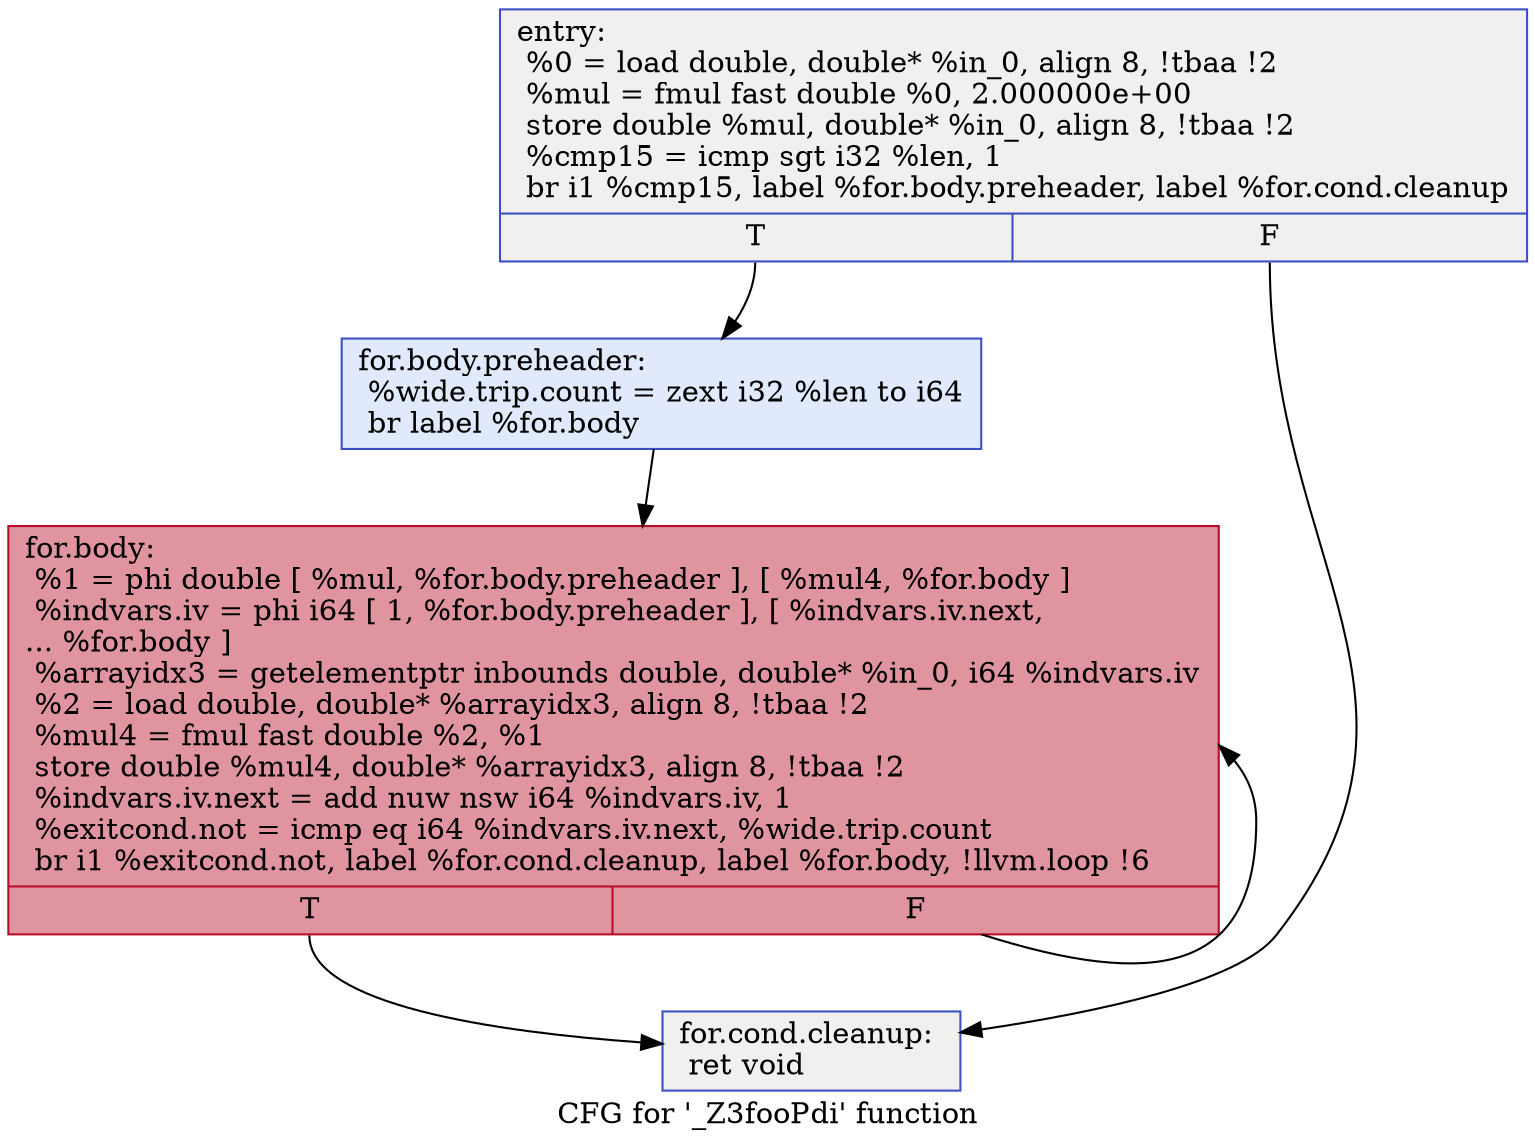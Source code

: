 digraph "CFG for '_Z3fooPdi' function" {
	label="CFG for '_Z3fooPdi' function";

	Node0x95a48a0 [shape=record,color="#3d50c3ff", style=filled, fillcolor="#dedcdb70",label="{entry:\l  %0 = load double, double* %in_0, align 8, !tbaa !2\l  %mul = fmul fast double %0, 2.000000e+00\l  store double %mul, double* %in_0, align 8, !tbaa !2\l  %cmp15 = icmp sgt i32 %len, 1\l  br i1 %cmp15, label %for.body.preheader, label %for.cond.cleanup\l|{<s0>T|<s1>F}}"];
	Node0x95a48a0:s0 -> Node0x95a5c80;
	Node0x95a48a0:s1 -> Node0x95a5d20;
	Node0x95a5c80 [shape=record,color="#3d50c3ff", style=filled, fillcolor="#b9d0f970",label="{for.body.preheader:                               \l  %wide.trip.count = zext i32 %len to i64\l  br label %for.body\l}"];
	Node0x95a5c80 -> Node0x95a5f70;
	Node0x95a5d20 [shape=record,color="#3d50c3ff", style=filled, fillcolor="#dedcdb70",label="{for.cond.cleanup:                                 \l  ret void\l}"];
	Node0x95a5f70 [shape=record,color="#b70d28ff", style=filled, fillcolor="#b70d2870",label="{for.body:                                         \l  %1 = phi double [ %mul, %for.body.preheader ], [ %mul4, %for.body ]\l  %indvars.iv = phi i64 [ 1, %for.body.preheader ], [ %indvars.iv.next,\l... %for.body ]\l  %arrayidx3 = getelementptr inbounds double, double* %in_0, i64 %indvars.iv\l  %2 = load double, double* %arrayidx3, align 8, !tbaa !2\l  %mul4 = fmul fast double %2, %1\l  store double %mul4, double* %arrayidx3, align 8, !tbaa !2\l  %indvars.iv.next = add nuw nsw i64 %indvars.iv, 1\l  %exitcond.not = icmp eq i64 %indvars.iv.next, %wide.trip.count\l  br i1 %exitcond.not, label %for.cond.cleanup, label %for.body, !llvm.loop !6\l|{<s0>T|<s1>F}}"];
	Node0x95a5f70:s0 -> Node0x95a5d20;
	Node0x95a5f70:s1 -> Node0x95a5f70;
}
